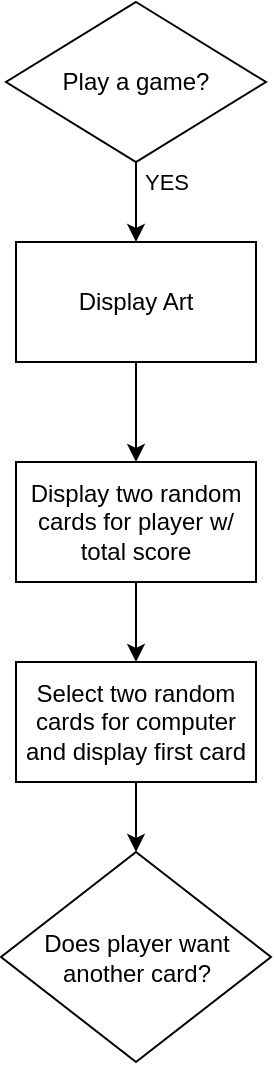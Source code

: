 <mxfile version="26.0.11">
  <diagram id="C5RBs43oDa-KdzZeNtuy" name="Page-1">
    <mxGraphModel dx="1383" dy="746" grid="1" gridSize="10" guides="1" tooltips="1" connect="1" arrows="1" fold="1" page="1" pageScale="1" pageWidth="827" pageHeight="1169" math="0" shadow="0">
      <root>
        <mxCell id="WIyWlLk6GJQsqaUBKTNV-0" />
        <mxCell id="WIyWlLk6GJQsqaUBKTNV-1" parent="WIyWlLk6GJQsqaUBKTNV-0" />
        <mxCell id="KUlqm_Rh8vLC3z45I6Um-0" value="&lt;div&gt;Play a game?&lt;/div&gt;" style="rhombus;whiteSpace=wrap;html=1;" vertex="1" parent="WIyWlLk6GJQsqaUBKTNV-1">
          <mxGeometry x="270" y="80" width="130" height="80" as="geometry" />
        </mxCell>
        <mxCell id="KUlqm_Rh8vLC3z45I6Um-1" value="Display Art" style="rounded=0;whiteSpace=wrap;html=1;" vertex="1" parent="WIyWlLk6GJQsqaUBKTNV-1">
          <mxGeometry x="275" y="200" width="120" height="60" as="geometry" />
        </mxCell>
        <mxCell id="KUlqm_Rh8vLC3z45I6Um-2" value="&lt;div&gt;Display two random&lt;/div&gt;&lt;div&gt;cards for player w/ total score&lt;/div&gt;" style="rounded=0;whiteSpace=wrap;html=1;" vertex="1" parent="WIyWlLk6GJQsqaUBKTNV-1">
          <mxGeometry x="275" y="310" width="120" height="60" as="geometry" />
        </mxCell>
        <mxCell id="KUlqm_Rh8vLC3z45I6Um-3" value="Select two random cards for computer and display first card" style="rounded=0;whiteSpace=wrap;html=1;" vertex="1" parent="WIyWlLk6GJQsqaUBKTNV-1">
          <mxGeometry x="275" y="410" width="120" height="60" as="geometry" />
        </mxCell>
        <mxCell id="KUlqm_Rh8vLC3z45I6Um-4" value="Does player want another card?" style="rhombus;whiteSpace=wrap;html=1;" vertex="1" parent="WIyWlLk6GJQsqaUBKTNV-1">
          <mxGeometry x="267.5" y="505" width="135" height="105" as="geometry" />
        </mxCell>
        <mxCell id="KUlqm_Rh8vLC3z45I6Um-5" value="" style="endArrow=classic;html=1;rounded=0;exitX=0.5;exitY=1;exitDx=0;exitDy=0;" edge="1" parent="WIyWlLk6GJQsqaUBKTNV-1" source="KUlqm_Rh8vLC3z45I6Um-0" target="KUlqm_Rh8vLC3z45I6Um-1">
          <mxGeometry width="50" height="50" relative="1" as="geometry">
            <mxPoint x="390" y="440" as="sourcePoint" />
            <mxPoint x="440" y="390" as="targetPoint" />
          </mxGeometry>
        </mxCell>
        <mxCell id="KUlqm_Rh8vLC3z45I6Um-8" value="YES" style="edgeLabel;html=1;align=center;verticalAlign=middle;resizable=0;points=[];" vertex="1" connectable="0" parent="KUlqm_Rh8vLC3z45I6Um-5">
          <mxGeometry x="0.2" relative="1" as="geometry">
            <mxPoint x="15" y="-14" as="offset" />
          </mxGeometry>
        </mxCell>
        <mxCell id="KUlqm_Rh8vLC3z45I6Um-6" value="" style="endArrow=classic;html=1;rounded=0;exitX=0.5;exitY=1;exitDx=0;exitDy=0;" edge="1" parent="WIyWlLk6GJQsqaUBKTNV-1" source="KUlqm_Rh8vLC3z45I6Um-1" target="KUlqm_Rh8vLC3z45I6Um-2">
          <mxGeometry width="50" height="50" relative="1" as="geometry">
            <mxPoint x="390" y="440" as="sourcePoint" />
            <mxPoint x="440" y="390" as="targetPoint" />
          </mxGeometry>
        </mxCell>
        <mxCell id="KUlqm_Rh8vLC3z45I6Um-7" value="" style="endArrow=classic;html=1;rounded=0;exitX=0.5;exitY=1;exitDx=0;exitDy=0;" edge="1" parent="WIyWlLk6GJQsqaUBKTNV-1" source="KUlqm_Rh8vLC3z45I6Um-2">
          <mxGeometry width="50" height="50" relative="1" as="geometry">
            <mxPoint x="390" y="440" as="sourcePoint" />
            <mxPoint x="335" y="410" as="targetPoint" />
          </mxGeometry>
        </mxCell>
        <mxCell id="KUlqm_Rh8vLC3z45I6Um-10" value="" style="endArrow=classic;html=1;rounded=0;exitX=0.5;exitY=1;exitDx=0;exitDy=0;entryX=0.5;entryY=0;entryDx=0;entryDy=0;" edge="1" parent="WIyWlLk6GJQsqaUBKTNV-1" source="KUlqm_Rh8vLC3z45I6Um-3" target="KUlqm_Rh8vLC3z45I6Um-4">
          <mxGeometry width="50" height="50" relative="1" as="geometry">
            <mxPoint x="290" y="380" as="sourcePoint" />
            <mxPoint x="340" y="330" as="targetPoint" />
          </mxGeometry>
        </mxCell>
      </root>
    </mxGraphModel>
  </diagram>
</mxfile>
